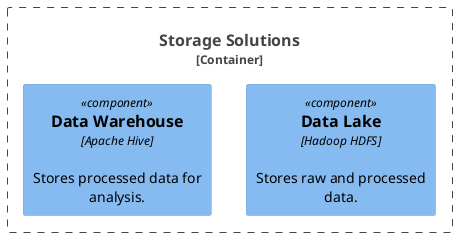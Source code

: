 @startuml
!include <C4/C4_Component>

' Defining the boundary of the storage container
Container_Boundary(storage, "Storage Solutions") {
    Component(dataLake, "Data Lake", "Hadoop HDFS", "Stores raw and processed data.")
    Component(dataWarehouse, "Data Warehouse", "Apache Hive", "Stores processed data for analysis.")
}

@enduml
